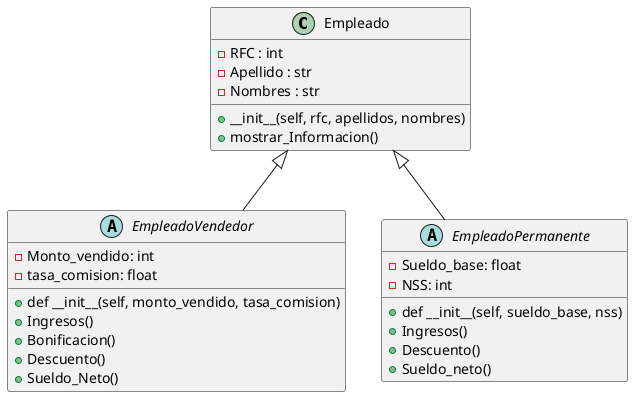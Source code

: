 @startuml Examenempleado
class Empleado {
  - RFC : int
  - Apellido : str
  - Nombres : str
  +  __init__(self, rfc, apellidos, nombres)
  + mostrar_Informacion()
}

abstract class EmpleadoVendedor{
    - Monto_vendido: int
    - tasa_comision: float
    + def __init__(self, monto_vendido, tasa_comision)
    + Ingresos()
    + Bonificacion()
    + Descuento()
    + Sueldo_Neto()
}

abstract class EmpleadoPermanente{
    - Sueldo_base: float
    - NSS: int
    + def __init__(self, sueldo_base, nss)
    + Ingresos()
    + Descuento()
    + Sueldo_neto()
}

Empleado <|-- EmpleadoVendedor
Empleado <|-- EmpleadoPermanente
@enduml